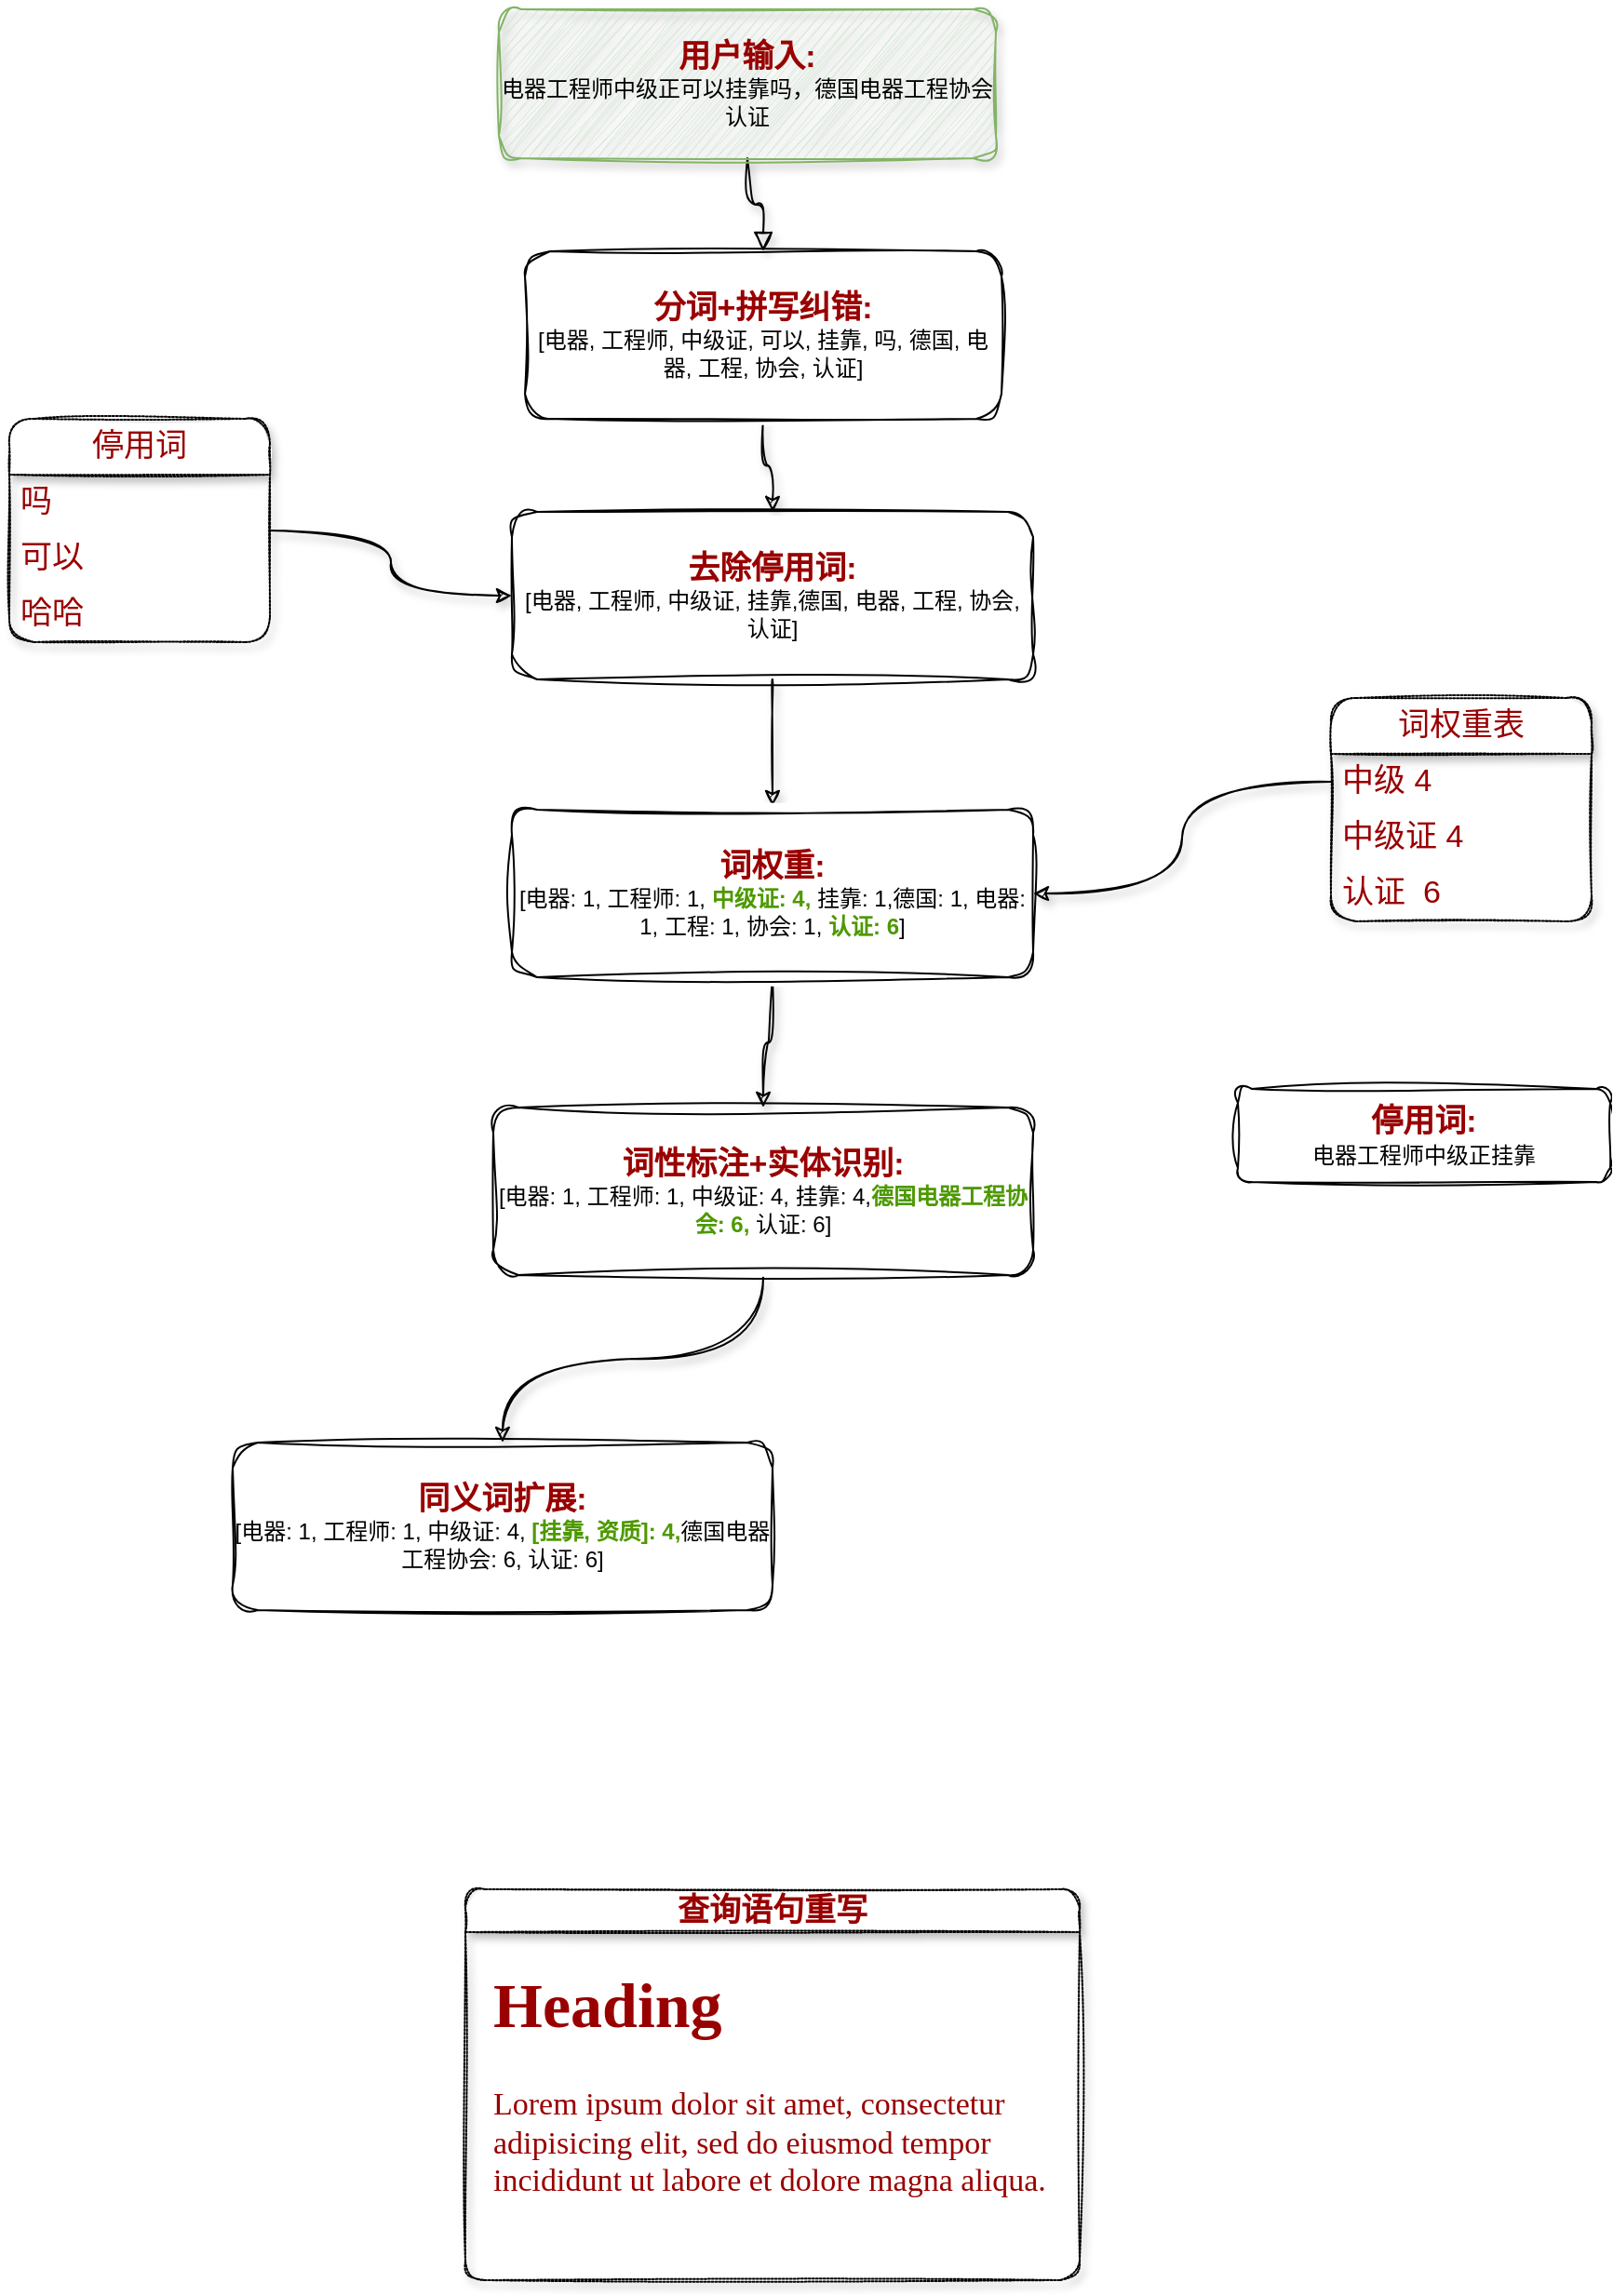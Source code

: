 <mxfile version="20.8.19" type="github">
  <diagram id="C5RBs43oDa-KdzZeNtuy" name="Page-1">
    <mxGraphModel dx="2261" dy="1933" grid="1" gridSize="10" guides="1" tooltips="1" connect="1" arrows="1" fold="1" page="1" pageScale="1" pageWidth="827" pageHeight="1169" math="0" shadow="0">
      <root>
        <mxCell id="WIyWlLk6GJQsqaUBKTNV-0" />
        <mxCell id="WIyWlLk6GJQsqaUBKTNV-1" parent="WIyWlLk6GJQsqaUBKTNV-0" />
        <mxCell id="WIyWlLk6GJQsqaUBKTNV-2" value="" style="rounded=0;html=1;jettySize=auto;orthogonalLoop=1;fontSize=11;endArrow=block;endFill=0;endSize=8;strokeWidth=1;shadow=1;labelBackgroundColor=none;edgeStyle=orthogonalEdgeStyle;sketch=1;curveFitting=1;jiggle=2;curved=1;" parent="WIyWlLk6GJQsqaUBKTNV-1" source="WIyWlLk6GJQsqaUBKTNV-3" target="WIyWlLk6GJQsqaUBKTNV-7" edge="1">
          <mxGeometry relative="1" as="geometry">
            <mxPoint x="255" y="170" as="targetPoint" />
          </mxGeometry>
        </mxCell>
        <mxCell id="WIyWlLk6GJQsqaUBKTNV-3" value="&lt;b style=&quot;font-size: 17px;&quot;&gt;&lt;font style=&quot;font-size: 17px;&quot; color=&quot;#990000&quot;&gt;用户输入:&lt;/font&gt;&lt;br&gt;&lt;/b&gt;&lt;font face=&quot;Tahoma&quot;&gt;电器工程师中级正可以挂靠吗，德国电器工程协会认证&lt;/font&gt;" style="rounded=1;whiteSpace=wrap;html=1;fontSize=12;glass=0;strokeWidth=1;shadow=1;sketch=1;curveFitting=1;jiggle=2;fillColor=#d5e8d4;strokeColor=#82b366;" parent="WIyWlLk6GJQsqaUBKTNV-1" vertex="1">
          <mxGeometry x="153" y="-20" width="267" height="80" as="geometry" />
        </mxCell>
        <mxCell id="9ntHC3iBTA-ZRn23DrVT-5" style="edgeStyle=orthogonalEdgeStyle;rounded=0;sketch=1;orthogonalLoop=1;jettySize=auto;html=1;exitX=0.5;exitY=1;exitDx=0;exitDy=0;shadow=1;fontSize=17;fontColor=#990000;curved=1;" edge="1" parent="WIyWlLk6GJQsqaUBKTNV-1" source="WIyWlLk6GJQsqaUBKTNV-7" target="9ntHC3iBTA-ZRn23DrVT-2">
          <mxGeometry relative="1" as="geometry" />
        </mxCell>
        <mxCell id="WIyWlLk6GJQsqaUBKTNV-7" value="&lt;b style=&quot;border-color: var(--border-color); font-size: 17px;&quot;&gt;&lt;font style=&quot;border-color: var(--border-color);&quot; color=&quot;#990000&quot;&gt;分词+拼写纠错:&lt;/font&gt;&lt;br style=&quot;border-color: var(--border-color);&quot;&gt;&lt;/b&gt;[电器, 工程师, 中级证, 可以, 挂靠, 吗, 德国, 电器, 工程, 协会, 认证]" style="rounded=1;whiteSpace=wrap;html=1;fontSize=12;glass=0;strokeWidth=1;shadow=0;sketch=1;curveFitting=1;jiggle=2;" parent="WIyWlLk6GJQsqaUBKTNV-1" vertex="1">
          <mxGeometry x="167" y="110" width="256" height="90" as="geometry" />
        </mxCell>
        <mxCell id="9ntHC3iBTA-ZRn23DrVT-17" style="edgeStyle=orthogonalEdgeStyle;rounded=0;sketch=1;orthogonalLoop=1;jettySize=auto;html=1;exitX=0.5;exitY=1;exitDx=0;exitDy=0;shadow=1;fontFamily=Tahoma;fontSize=17;fontColor=#990000;targetPerimeterSpacing=2;curved=1;" edge="1" parent="WIyWlLk6GJQsqaUBKTNV-1" source="9ntHC3iBTA-ZRn23DrVT-2" target="9ntHC3iBTA-ZRn23DrVT-4">
          <mxGeometry relative="1" as="geometry" />
        </mxCell>
        <mxCell id="9ntHC3iBTA-ZRn23DrVT-2" value="&lt;b style=&quot;border-color: var(--border-color); font-size: 17px;&quot;&gt;&lt;font style=&quot;border-color: var(--border-color);&quot; color=&quot;#990000&quot;&gt;去除停用词:&lt;br&gt;&lt;/font&gt;&lt;/b&gt;[电器, 工程师, 中级证, 挂靠,德国, 电器, 工程, 协会, 认证]" style="rounded=1;whiteSpace=wrap;html=1;fontSize=12;glass=0;strokeWidth=1;shadow=0;sketch=1;curveFitting=1;jiggle=2;" vertex="1" parent="WIyWlLk6GJQsqaUBKTNV-1">
          <mxGeometry x="160" y="250" width="280" height="90" as="geometry" />
        </mxCell>
        <mxCell id="9ntHC3iBTA-ZRn23DrVT-3" value="&lt;b style=&quot;border-color: var(--border-color); font-size: 17px;&quot;&gt;&lt;font style=&quot;border-color: var(--border-color);&quot; color=&quot;#990000&quot;&gt;停用词:&lt;/font&gt;&lt;br style=&quot;border-color: var(--border-color);&quot;&gt;&lt;/b&gt;电器工程师中级正挂靠" style="rounded=1;whiteSpace=wrap;html=1;fontSize=12;glass=0;strokeWidth=1;shadow=0;sketch=1;curveFitting=1;jiggle=2;" vertex="1" parent="WIyWlLk6GJQsqaUBKTNV-1">
          <mxGeometry x="550" y="560" width="200" height="50" as="geometry" />
        </mxCell>
        <mxCell id="9ntHC3iBTA-ZRn23DrVT-18" style="edgeStyle=orthogonalEdgeStyle;curved=1;rounded=0;sketch=1;orthogonalLoop=1;jettySize=auto;html=1;entryX=0.5;entryY=0;entryDx=0;entryDy=0;shadow=1;fontFamily=Tahoma;fontSize=17;fontColor=#990000;targetPerimeterSpacing=2;" edge="1" parent="WIyWlLk6GJQsqaUBKTNV-1" source="9ntHC3iBTA-ZRn23DrVT-4" target="9ntHC3iBTA-ZRn23DrVT-6">
          <mxGeometry relative="1" as="geometry" />
        </mxCell>
        <mxCell id="9ntHC3iBTA-ZRn23DrVT-4" value="&lt;b style=&quot;border-color: var(--border-color); font-size: 17px;&quot;&gt;&lt;font style=&quot;border-color: var(--border-color);&quot; color=&quot;#990000&quot;&gt;词权重:&lt;/font&gt;&lt;br style=&quot;border-color: var(--border-color);&quot;&gt;&lt;/b&gt;[电器: 1, 工程师: 1, &lt;b&gt;&lt;font color=&quot;#4d9900&quot;&gt;中级证: 4, &lt;/font&gt;&lt;/b&gt;挂靠: 1,德国: 1, 电器: 1, 工程: 1, 协会: 1, &lt;b&gt;&lt;font color=&quot;#4d9900&quot;&gt;认证: 6&lt;/font&gt;&lt;/b&gt;]" style="rounded=1;whiteSpace=wrap;html=1;fontSize=12;glass=0;strokeWidth=1;shadow=0;sketch=1;curveFitting=1;jiggle=2;" vertex="1" parent="WIyWlLk6GJQsqaUBKTNV-1">
          <mxGeometry x="160" y="410" width="280" height="90" as="geometry" />
        </mxCell>
        <mxCell id="9ntHC3iBTA-ZRn23DrVT-22" style="edgeStyle=orthogonalEdgeStyle;curved=1;rounded=0;sketch=1;orthogonalLoop=1;jettySize=auto;html=1;entryX=0.5;entryY=0;entryDx=0;entryDy=0;shadow=1;fontFamily=Tahoma;fontSize=17;fontColor=#990000;targetPerimeterSpacing=2;" edge="1" parent="WIyWlLk6GJQsqaUBKTNV-1" source="9ntHC3iBTA-ZRn23DrVT-6" target="9ntHC3iBTA-ZRn23DrVT-21">
          <mxGeometry relative="1" as="geometry" />
        </mxCell>
        <mxCell id="9ntHC3iBTA-ZRn23DrVT-6" value="&lt;b style=&quot;border-color: var(--border-color); font-size: 17px;&quot;&gt;&lt;font style=&quot;border-color: var(--border-color);&quot; color=&quot;#990000&quot;&gt;词性标注+实体识别:&lt;/font&gt;&lt;br style=&quot;border-color: var(--border-color);&quot;&gt;&lt;/b&gt;[电器: 1, 工程师: 1, 中级证: 4, 挂靠: 4,&lt;b&gt;&lt;font color=&quot;#4d9900&quot;&gt;德国电器工程协会: 6, &lt;/font&gt;&lt;/b&gt;认证: 6]" style="rounded=1;whiteSpace=wrap;html=1;fontSize=12;glass=0;strokeWidth=1;shadow=0;sketch=1;curveFitting=1;jiggle=2;" vertex="1" parent="WIyWlLk6GJQsqaUBKTNV-1">
          <mxGeometry x="150" y="570" width="290" height="90" as="geometry" />
        </mxCell>
        <mxCell id="9ntHC3iBTA-ZRn23DrVT-7" value="词权重表" style="swimlane;fontStyle=0;childLayout=stackLayout;horizontal=1;startSize=30;horizontalStack=0;resizeParent=1;resizeParentMax=0;resizeLast=0;collapsible=1;marginBottom=0;whiteSpace=wrap;html=1;rounded=1;shadow=1;sketch=1;fontSize=17;fontColor=#990000;dashed=1;dashPattern=1 1;" vertex="1" parent="WIyWlLk6GJQsqaUBKTNV-1">
          <mxGeometry x="600" y="350" width="140" height="120" as="geometry" />
        </mxCell>
        <mxCell id="9ntHC3iBTA-ZRn23DrVT-9" value="中级 4" style="text;strokeColor=none;fillColor=none;align=left;verticalAlign=middle;spacingLeft=4;spacingRight=4;overflow=hidden;points=[[0,0.5],[1,0.5]];portConstraint=eastwest;rotatable=0;whiteSpace=wrap;html=1;fontSize=17;fontColor=#990000;" vertex="1" parent="9ntHC3iBTA-ZRn23DrVT-7">
          <mxGeometry y="30" width="140" height="30" as="geometry" />
        </mxCell>
        <mxCell id="9ntHC3iBTA-ZRn23DrVT-10" value="中级证 4" style="text;strokeColor=none;fillColor=none;align=left;verticalAlign=middle;spacingLeft=4;spacingRight=4;overflow=hidden;points=[[0,0.5],[1,0.5]];portConstraint=eastwest;rotatable=0;whiteSpace=wrap;html=1;fontSize=17;fontColor=#990000;" vertex="1" parent="9ntHC3iBTA-ZRn23DrVT-7">
          <mxGeometry y="60" width="140" height="30" as="geometry" />
        </mxCell>
        <mxCell id="9ntHC3iBTA-ZRn23DrVT-8" value="认证&amp;nbsp; 6" style="text;strokeColor=none;fillColor=none;align=left;verticalAlign=middle;spacingLeft=4;spacingRight=4;overflow=hidden;points=[[0,0.5],[1,0.5]];portConstraint=eastwest;rotatable=0;whiteSpace=wrap;html=1;fontSize=17;fontColor=#990000;" vertex="1" parent="9ntHC3iBTA-ZRn23DrVT-7">
          <mxGeometry y="90" width="140" height="30" as="geometry" />
        </mxCell>
        <mxCell id="9ntHC3iBTA-ZRn23DrVT-11" style="edgeStyle=orthogonalEdgeStyle;rounded=0;sketch=1;orthogonalLoop=1;jettySize=auto;html=1;entryX=1;entryY=0.5;entryDx=0;entryDy=0;shadow=1;fontSize=17;fontColor=#990000;targetPerimeterSpacing=2;curved=1;" edge="1" parent="WIyWlLk6GJQsqaUBKTNV-1" source="9ntHC3iBTA-ZRn23DrVT-9" target="9ntHC3iBTA-ZRn23DrVT-4">
          <mxGeometry relative="1" as="geometry" />
        </mxCell>
        <mxCell id="9ntHC3iBTA-ZRn23DrVT-16" style="edgeStyle=orthogonalEdgeStyle;rounded=0;sketch=1;orthogonalLoop=1;jettySize=auto;html=1;entryX=0;entryY=0.5;entryDx=0;entryDy=0;shadow=1;fontFamily=Tahoma;fontSize=17;fontColor=#990000;targetPerimeterSpacing=2;elbow=vertical;curved=1;" edge="1" parent="WIyWlLk6GJQsqaUBKTNV-1" source="9ntHC3iBTA-ZRn23DrVT-12" target="9ntHC3iBTA-ZRn23DrVT-2">
          <mxGeometry relative="1" as="geometry" />
        </mxCell>
        <mxCell id="9ntHC3iBTA-ZRn23DrVT-12" value="停用词" style="swimlane;fontStyle=0;childLayout=stackLayout;horizontal=1;startSize=30;horizontalStack=0;resizeParent=1;resizeParentMax=0;resizeLast=0;collapsible=1;marginBottom=0;whiteSpace=wrap;html=1;rounded=1;shadow=1;dashed=1;dashPattern=1 1;sketch=1;fontFamily=Tahoma;fontSize=17;fontColor=#990000;" vertex="1" parent="WIyWlLk6GJQsqaUBKTNV-1">
          <mxGeometry x="-110" y="200" width="140" height="120" as="geometry" />
        </mxCell>
        <mxCell id="9ntHC3iBTA-ZRn23DrVT-14" value="吗" style="text;strokeColor=none;fillColor=none;align=left;verticalAlign=middle;spacingLeft=4;spacingRight=4;overflow=hidden;points=[[0,0.5],[1,0.5]];portConstraint=eastwest;rotatable=0;whiteSpace=wrap;html=1;fontSize=17;fontFamily=Tahoma;fontColor=#990000;" vertex="1" parent="9ntHC3iBTA-ZRn23DrVT-12">
          <mxGeometry y="30" width="140" height="30" as="geometry" />
        </mxCell>
        <mxCell id="9ntHC3iBTA-ZRn23DrVT-13" value="可以" style="text;strokeColor=none;fillColor=none;align=left;verticalAlign=middle;spacingLeft=4;spacingRight=4;overflow=hidden;points=[[0,0.5],[1,0.5]];portConstraint=eastwest;rotatable=0;whiteSpace=wrap;html=1;fontSize=17;fontFamily=Tahoma;fontColor=#990000;" vertex="1" parent="9ntHC3iBTA-ZRn23DrVT-12">
          <mxGeometry y="60" width="140" height="30" as="geometry" />
        </mxCell>
        <mxCell id="9ntHC3iBTA-ZRn23DrVT-15" value="哈哈" style="text;strokeColor=none;fillColor=none;align=left;verticalAlign=middle;spacingLeft=4;spacingRight=4;overflow=hidden;points=[[0,0.5],[1,0.5]];portConstraint=eastwest;rotatable=0;whiteSpace=wrap;html=1;fontSize=17;fontFamily=Tahoma;fontColor=#990000;" vertex="1" parent="9ntHC3iBTA-ZRn23DrVT-12">
          <mxGeometry y="90" width="140" height="30" as="geometry" />
        </mxCell>
        <mxCell id="9ntHC3iBTA-ZRn23DrVT-19" value="查询语句重写" style="swimlane;whiteSpace=wrap;html=1;rounded=1;shadow=1;dashed=1;dashPattern=1 1;sketch=1;fontFamily=Tahoma;fontSize=17;fontColor=#990000;" vertex="1" parent="WIyWlLk6GJQsqaUBKTNV-1">
          <mxGeometry x="135" y="990" width="330" height="210" as="geometry" />
        </mxCell>
        <mxCell id="9ntHC3iBTA-ZRn23DrVT-20" value="&lt;h1&gt;Heading&lt;/h1&gt;&lt;p&gt;Lorem ipsum dolor sit amet, consectetur adipisicing elit, sed do eiusmod tempor incididunt ut labore et dolore magna aliqua.&lt;/p&gt;" style="text;html=1;strokeColor=none;fillColor=none;spacing=5;spacingTop=-20;whiteSpace=wrap;overflow=hidden;rounded=0;fontSize=17;fontFamily=Tahoma;fontColor=#990000;" vertex="1" parent="9ntHC3iBTA-ZRn23DrVT-19">
          <mxGeometry x="10" y="30" width="320" height="170" as="geometry" />
        </mxCell>
        <mxCell id="9ntHC3iBTA-ZRn23DrVT-21" value="&lt;b style=&quot;border-color: var(--border-color); font-size: 17px;&quot;&gt;&lt;font style=&quot;border-color: var(--border-color);&quot; color=&quot;#990000&quot;&gt;同义词扩展:&lt;/font&gt;&lt;br style=&quot;border-color: var(--border-color);&quot;&gt;&lt;/b&gt;[电器: 1, 工程师: 1, 中级证: 4, &lt;b&gt;&lt;font color=&quot;#4d9900&quot;&gt;[挂靠, 资质]: 4,&lt;/font&gt;&lt;/b&gt;德国电器工程协会: 6, 认证: 6]" style="rounded=1;whiteSpace=wrap;html=1;fontSize=12;glass=0;strokeWidth=1;shadow=0;sketch=1;curveFitting=1;jiggle=2;" vertex="1" parent="WIyWlLk6GJQsqaUBKTNV-1">
          <mxGeometry x="10" y="750" width="290" height="90" as="geometry" />
        </mxCell>
      </root>
    </mxGraphModel>
  </diagram>
</mxfile>
